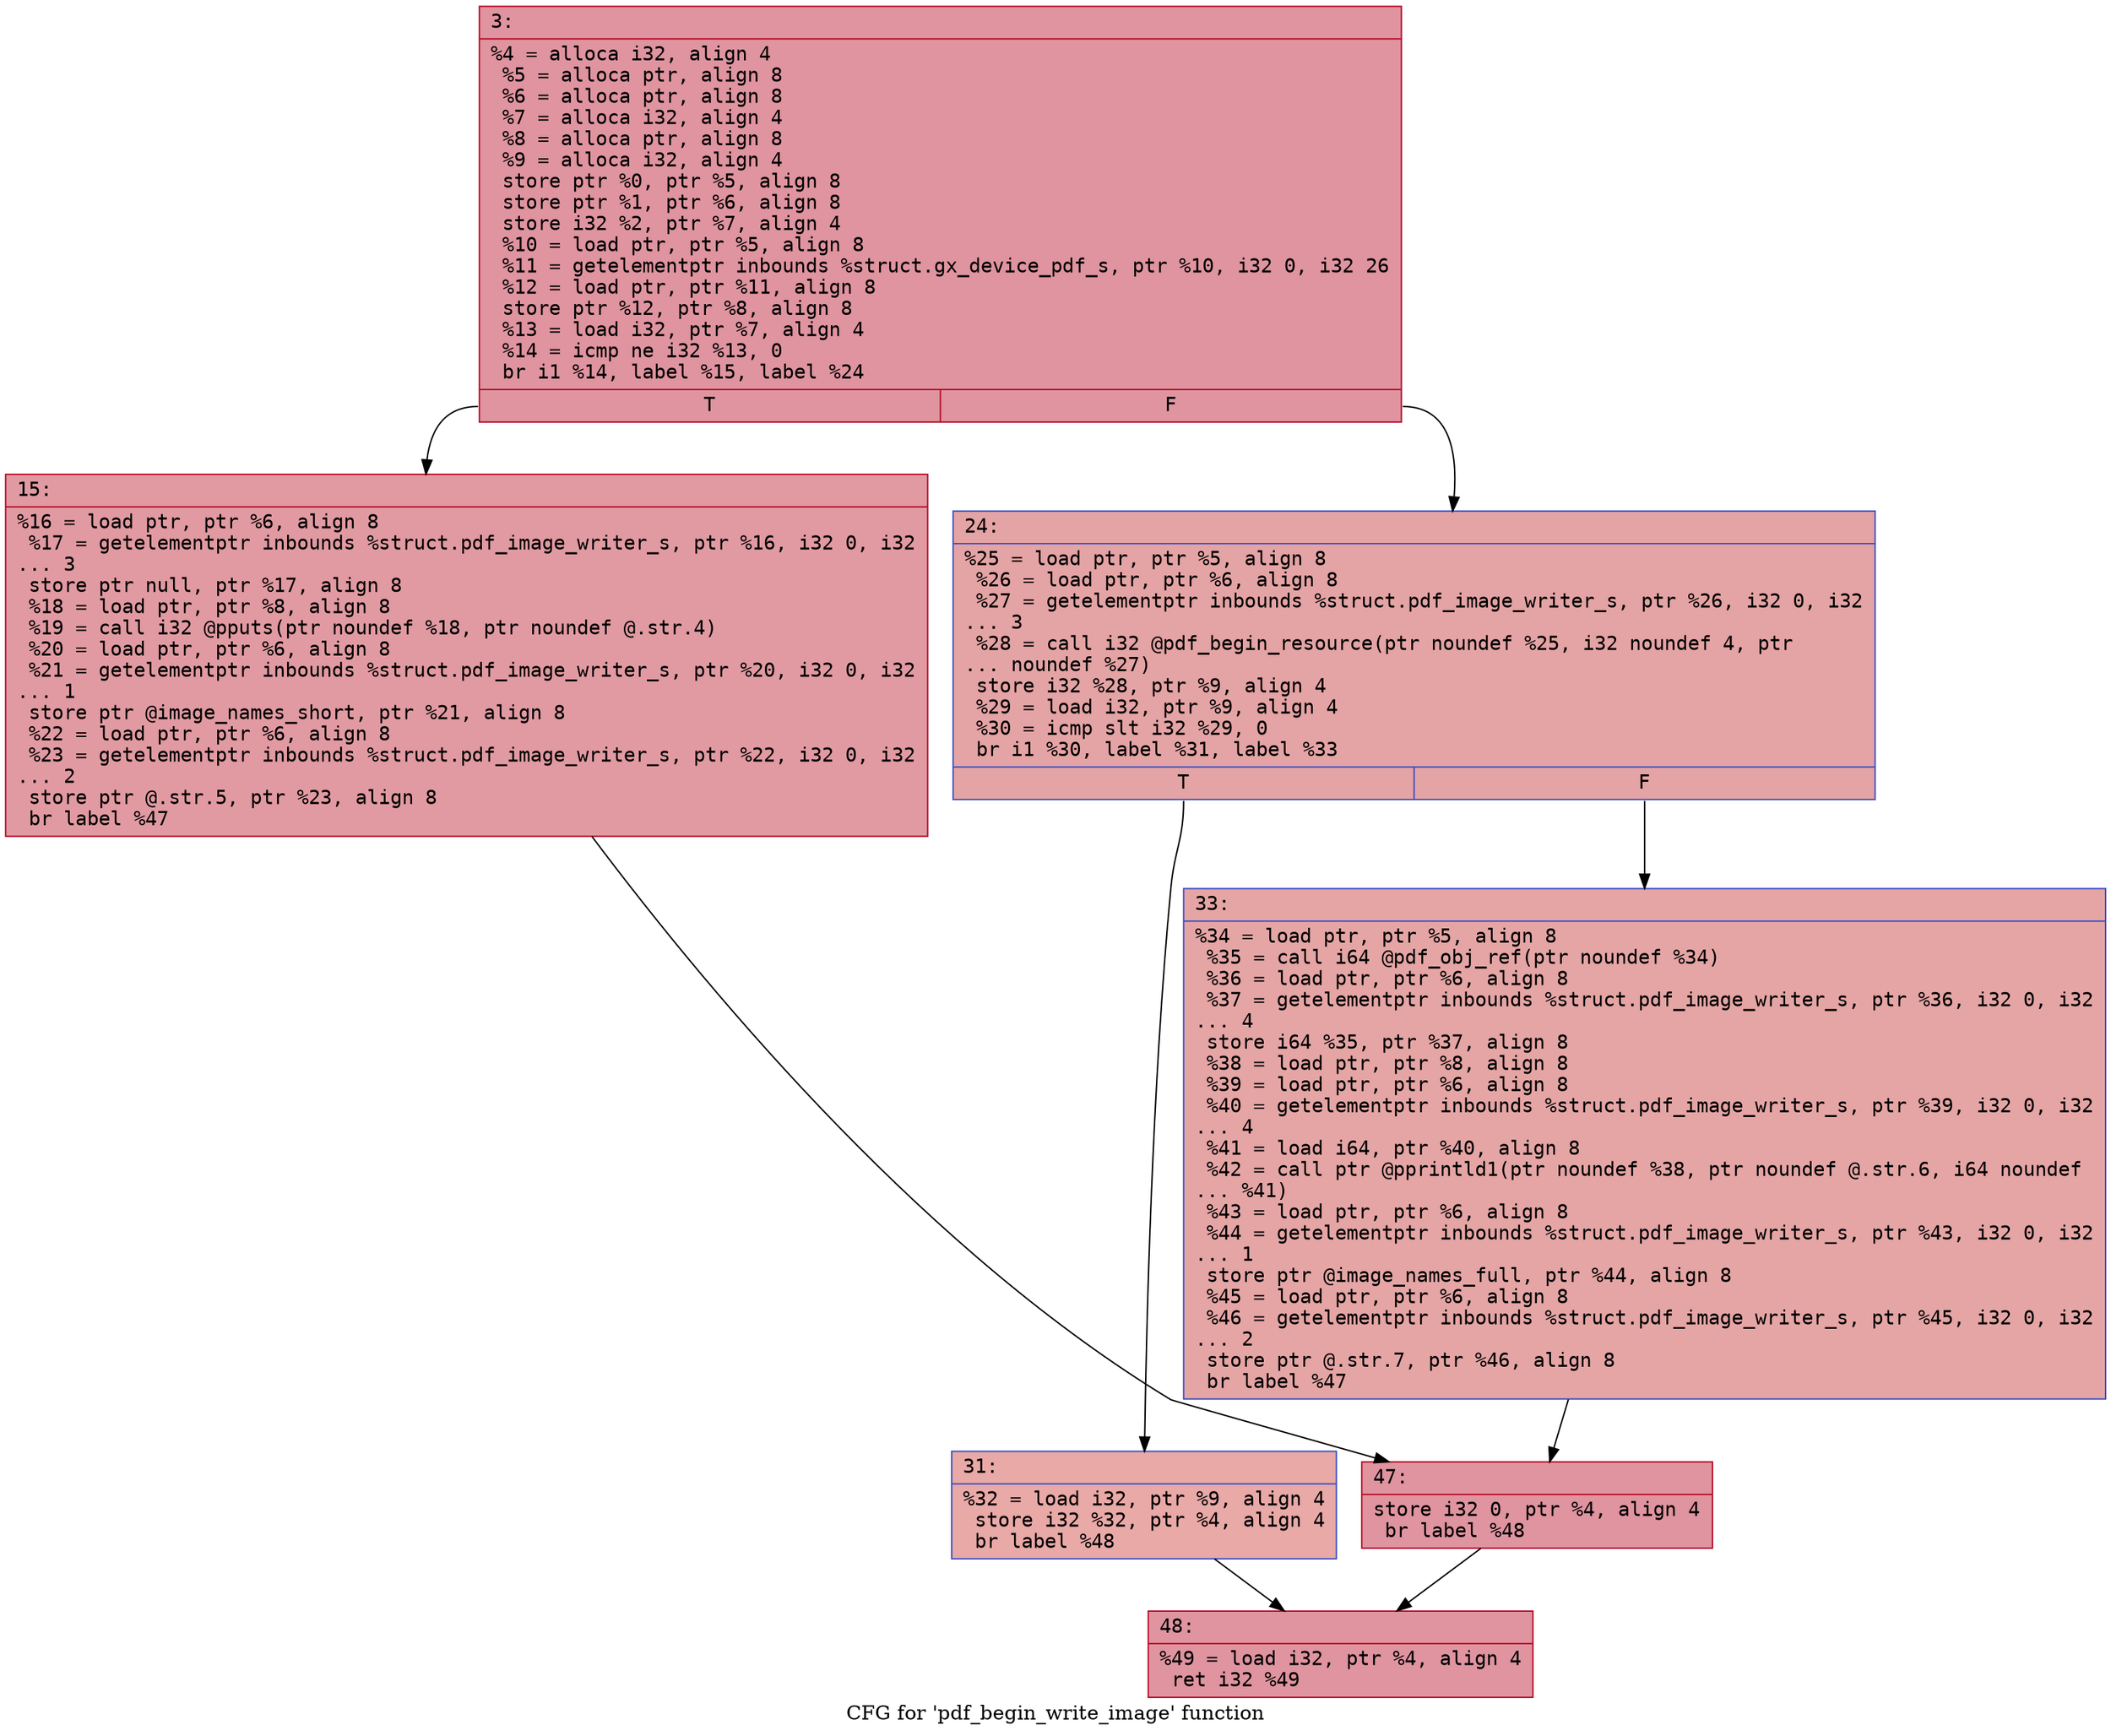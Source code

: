 digraph "CFG for 'pdf_begin_write_image' function" {
	label="CFG for 'pdf_begin_write_image' function";

	Node0x6000030331b0 [shape=record,color="#b70d28ff", style=filled, fillcolor="#b70d2870" fontname="Courier",label="{3:\l|  %4 = alloca i32, align 4\l  %5 = alloca ptr, align 8\l  %6 = alloca ptr, align 8\l  %7 = alloca i32, align 4\l  %8 = alloca ptr, align 8\l  %9 = alloca i32, align 4\l  store ptr %0, ptr %5, align 8\l  store ptr %1, ptr %6, align 8\l  store i32 %2, ptr %7, align 4\l  %10 = load ptr, ptr %5, align 8\l  %11 = getelementptr inbounds %struct.gx_device_pdf_s, ptr %10, i32 0, i32 26\l  %12 = load ptr, ptr %11, align 8\l  store ptr %12, ptr %8, align 8\l  %13 = load i32, ptr %7, align 4\l  %14 = icmp ne i32 %13, 0\l  br i1 %14, label %15, label %24\l|{<s0>T|<s1>F}}"];
	Node0x6000030331b0:s0 -> Node0x600003033200[tooltip="3 -> 15\nProbability 62.50%" ];
	Node0x6000030331b0:s1 -> Node0x600003033250[tooltip="3 -> 24\nProbability 37.50%" ];
	Node0x600003033200 [shape=record,color="#b70d28ff", style=filled, fillcolor="#bb1b2c70" fontname="Courier",label="{15:\l|  %16 = load ptr, ptr %6, align 8\l  %17 = getelementptr inbounds %struct.pdf_image_writer_s, ptr %16, i32 0, i32\l... 3\l  store ptr null, ptr %17, align 8\l  %18 = load ptr, ptr %8, align 8\l  %19 = call i32 @pputs(ptr noundef %18, ptr noundef @.str.4)\l  %20 = load ptr, ptr %6, align 8\l  %21 = getelementptr inbounds %struct.pdf_image_writer_s, ptr %20, i32 0, i32\l... 1\l  store ptr @image_names_short, ptr %21, align 8\l  %22 = load ptr, ptr %6, align 8\l  %23 = getelementptr inbounds %struct.pdf_image_writer_s, ptr %22, i32 0, i32\l... 2\l  store ptr @.str.5, ptr %23, align 8\l  br label %47\l}"];
	Node0x600003033200 -> Node0x600003033340[tooltip="15 -> 47\nProbability 100.00%" ];
	Node0x600003033250 [shape=record,color="#3d50c3ff", style=filled, fillcolor="#c32e3170" fontname="Courier",label="{24:\l|  %25 = load ptr, ptr %5, align 8\l  %26 = load ptr, ptr %6, align 8\l  %27 = getelementptr inbounds %struct.pdf_image_writer_s, ptr %26, i32 0, i32\l... 3\l  %28 = call i32 @pdf_begin_resource(ptr noundef %25, i32 noundef 4, ptr\l... noundef %27)\l  store i32 %28, ptr %9, align 4\l  %29 = load i32, ptr %9, align 4\l  %30 = icmp slt i32 %29, 0\l  br i1 %30, label %31, label %33\l|{<s0>T|<s1>F}}"];
	Node0x600003033250:s0 -> Node0x6000030332a0[tooltip="24 -> 31\nProbability 37.50%" ];
	Node0x600003033250:s1 -> Node0x6000030332f0[tooltip="24 -> 33\nProbability 62.50%" ];
	Node0x6000030332a0 [shape=record,color="#3d50c3ff", style=filled, fillcolor="#ca3b3770" fontname="Courier",label="{31:\l|  %32 = load i32, ptr %9, align 4\l  store i32 %32, ptr %4, align 4\l  br label %48\l}"];
	Node0x6000030332a0 -> Node0x600003033390[tooltip="31 -> 48\nProbability 100.00%" ];
	Node0x6000030332f0 [shape=record,color="#3d50c3ff", style=filled, fillcolor="#c5333470" fontname="Courier",label="{33:\l|  %34 = load ptr, ptr %5, align 8\l  %35 = call i64 @pdf_obj_ref(ptr noundef %34)\l  %36 = load ptr, ptr %6, align 8\l  %37 = getelementptr inbounds %struct.pdf_image_writer_s, ptr %36, i32 0, i32\l... 4\l  store i64 %35, ptr %37, align 8\l  %38 = load ptr, ptr %8, align 8\l  %39 = load ptr, ptr %6, align 8\l  %40 = getelementptr inbounds %struct.pdf_image_writer_s, ptr %39, i32 0, i32\l... 4\l  %41 = load i64, ptr %40, align 8\l  %42 = call ptr @pprintld1(ptr noundef %38, ptr noundef @.str.6, i64 noundef\l... %41)\l  %43 = load ptr, ptr %6, align 8\l  %44 = getelementptr inbounds %struct.pdf_image_writer_s, ptr %43, i32 0, i32\l... 1\l  store ptr @image_names_full, ptr %44, align 8\l  %45 = load ptr, ptr %6, align 8\l  %46 = getelementptr inbounds %struct.pdf_image_writer_s, ptr %45, i32 0, i32\l... 2\l  store ptr @.str.7, ptr %46, align 8\l  br label %47\l}"];
	Node0x6000030332f0 -> Node0x600003033340[tooltip="33 -> 47\nProbability 100.00%" ];
	Node0x600003033340 [shape=record,color="#b70d28ff", style=filled, fillcolor="#b70d2870" fontname="Courier",label="{47:\l|  store i32 0, ptr %4, align 4\l  br label %48\l}"];
	Node0x600003033340 -> Node0x600003033390[tooltip="47 -> 48\nProbability 100.00%" ];
	Node0x600003033390 [shape=record,color="#b70d28ff", style=filled, fillcolor="#b70d2870" fontname="Courier",label="{48:\l|  %49 = load i32, ptr %4, align 4\l  ret i32 %49\l}"];
}
